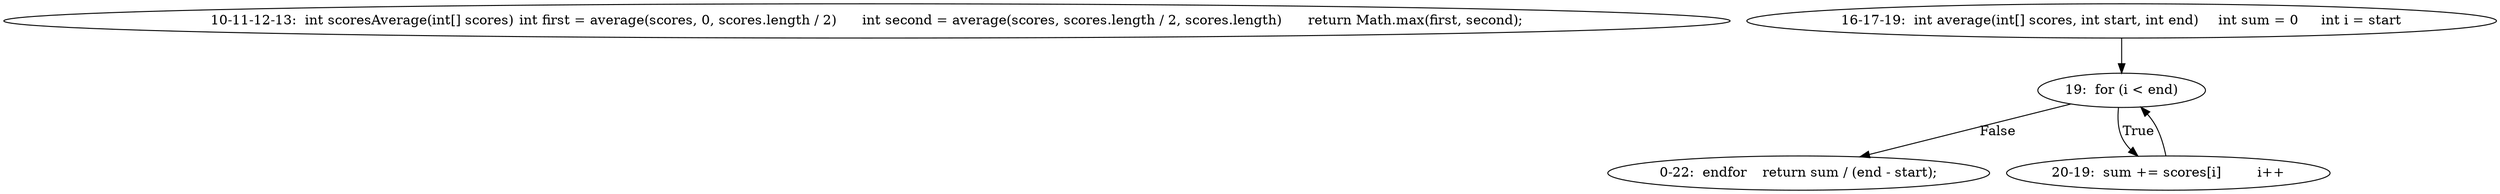 digraph result_test { 
// graph-vertices
  a3  [label="10-11-12-13:  int scoresAverage(int[] scores)	int first = average(scores, 0, scores.length / 2)	int second = average(scores, scores.length / 2, scores.length)	return Math.max(first, second);"]; 
  a5  [label="16-17-19:  int average(int[] scores, int start, int end)	int sum = 0	int i = start"]; 
  7  [label="19:  for (i < end)"]; 
  a6  [label="0-22:  endfor	return sum / (end - start);"]; 
  a7  [label="20-19:  sum += scores[i]	i++"]; 
// graph-edges
  a5 -> 7;
  7 -> a6  [label="False"]; 
  7 -> a7  [label="True"]; 
  a7 -> 7;
}